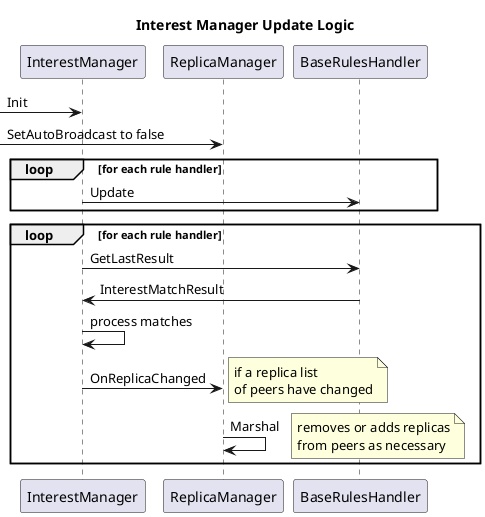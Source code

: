 @startuml Interest Manager Update

title Interest Manager Update Logic

[-> InterestManager : Init
[-> ReplicaManager : SetAutoBroadcast to false

loop for each rule handler
    InterestManager -> BaseRulesHandler : Update
end

loop for each rule handler
    InterestManager -> BaseRulesHandler : GetLastResult
    InterestManager <- BaseRulesHandler : InterestMatchResult
    InterestManager -> InterestManager : process matches
    InterestManager -> ReplicaManager : OnReplicaChanged
    note right: if a replica list \nof peers have changed
    ReplicaManager -> ReplicaManager : Marshal
    note right: removes or adds replicas\nfrom peers as necessary
end

@enduml
